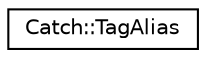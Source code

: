 digraph "Graphical Class Hierarchy"
{
  edge [fontname="Helvetica",fontsize="10",labelfontname="Helvetica",labelfontsize="10"];
  node [fontname="Helvetica",fontsize="10",shape=record];
  rankdir="LR";
  Node0 [label="Catch::TagAlias",height=0.2,width=0.4,color="black", fillcolor="white", style="filled",URL="$struct_catch_1_1_tag_alias.html"];
}

